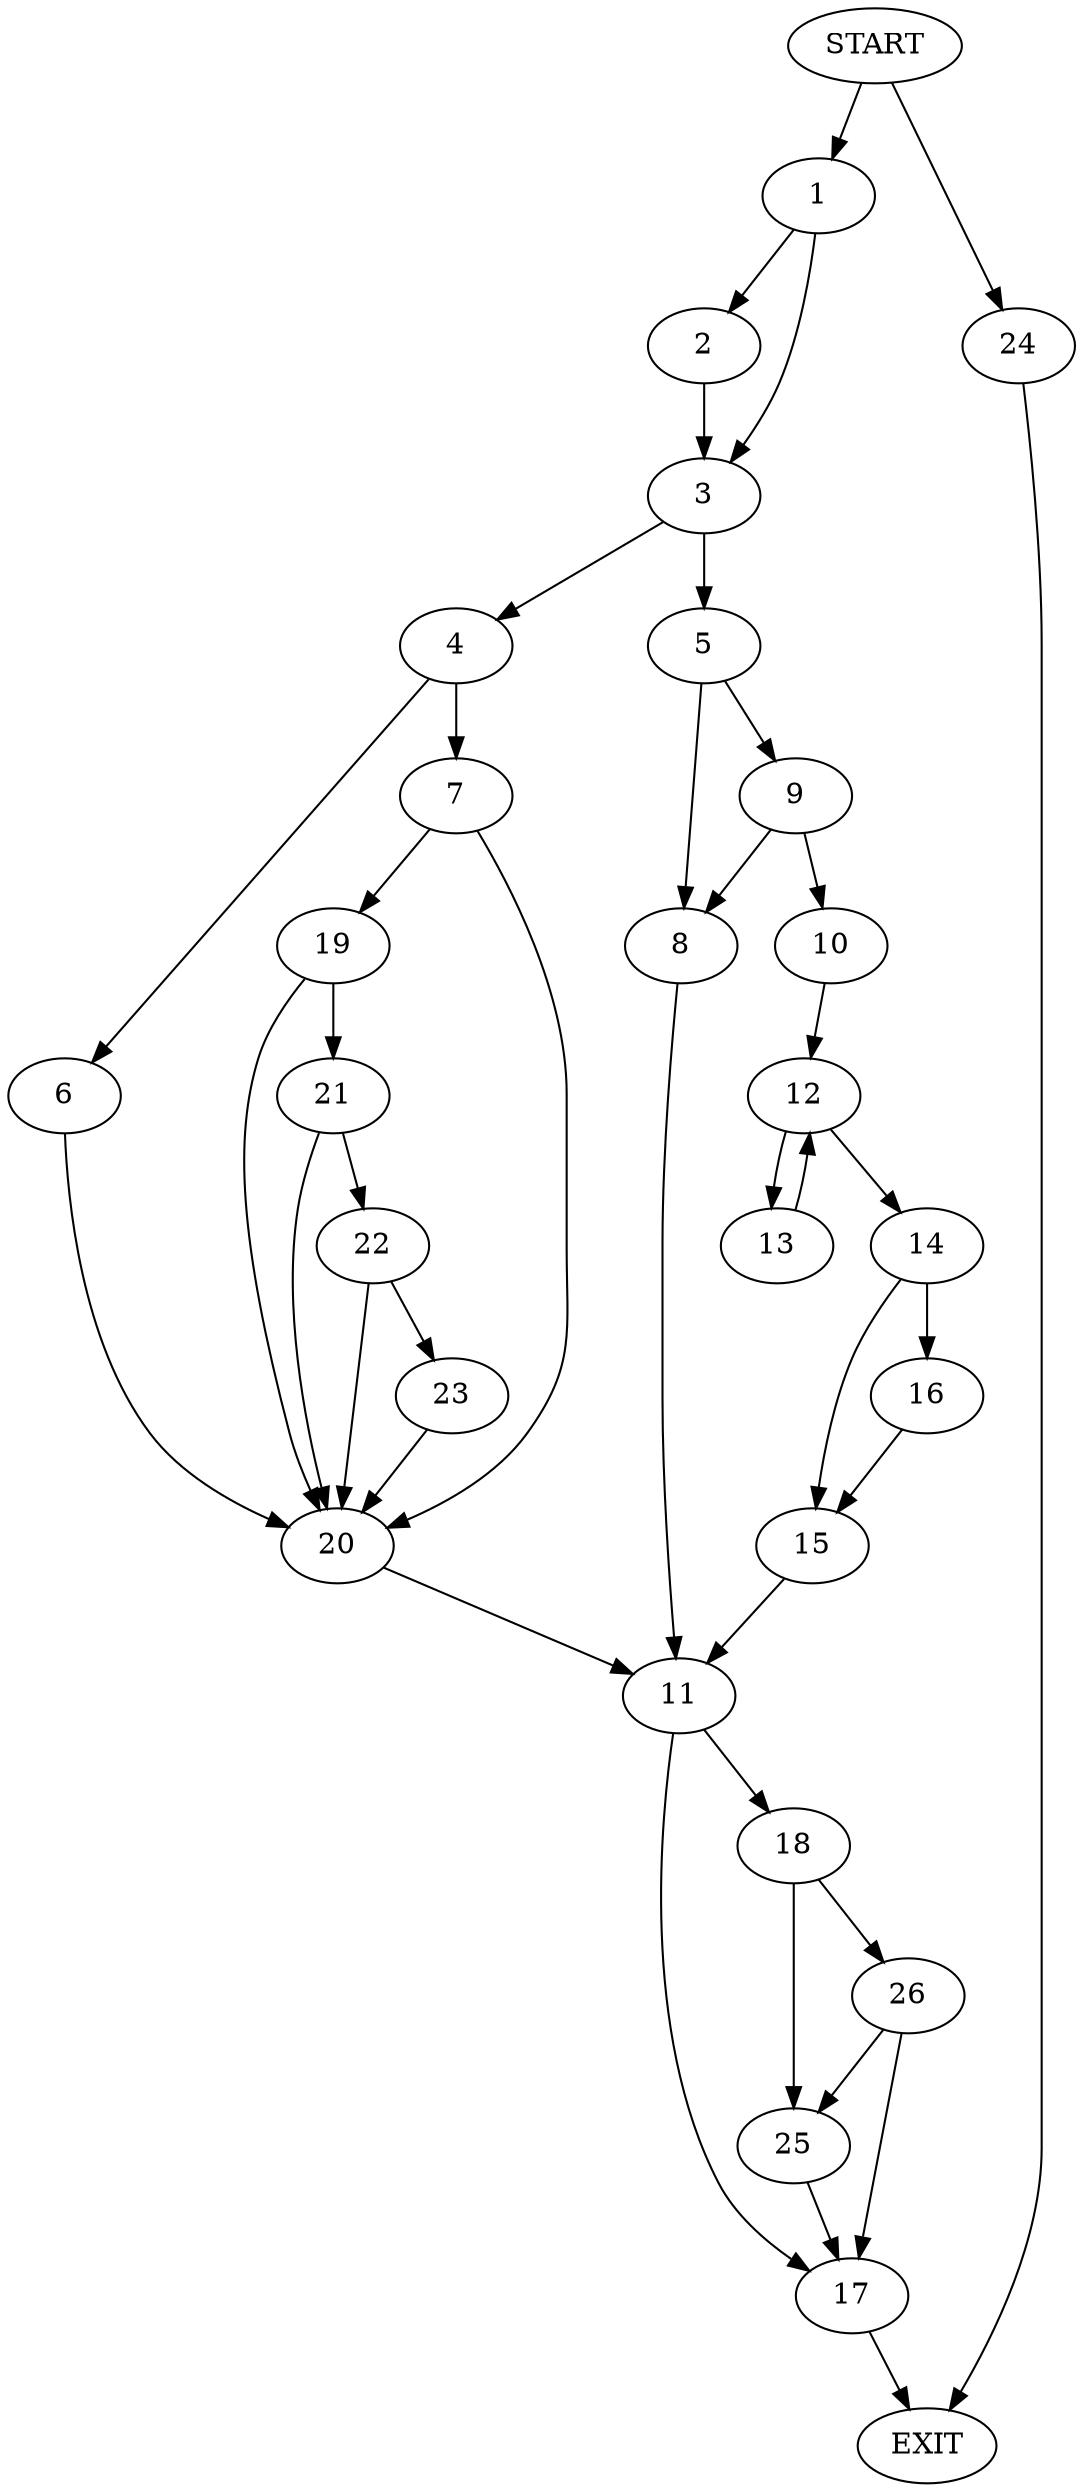 digraph {
0 [label="START"]
27 [label="EXIT"]
0 -> 1
1 -> 2
1 -> 3
2 -> 3
3 -> 4
3 -> 5
4 -> 6
4 -> 7
5 -> 8
5 -> 9
9 -> 8
9 -> 10
8 -> 11
10 -> 12
12 -> 13
12 -> 14
13 -> 12
14 -> 15
14 -> 16
15 -> 11
16 -> 15
11 -> 17
11 -> 18
7 -> 19
7 -> 20
6 -> 20
20 -> 11
19 -> 21
19 -> 20
21 -> 22
21 -> 20
22 -> 23
22 -> 20
23 -> 20
0 -> 24
24 -> 27
18 -> 25
18 -> 26
17 -> 27
26 -> 17
26 -> 25
25 -> 17
}
